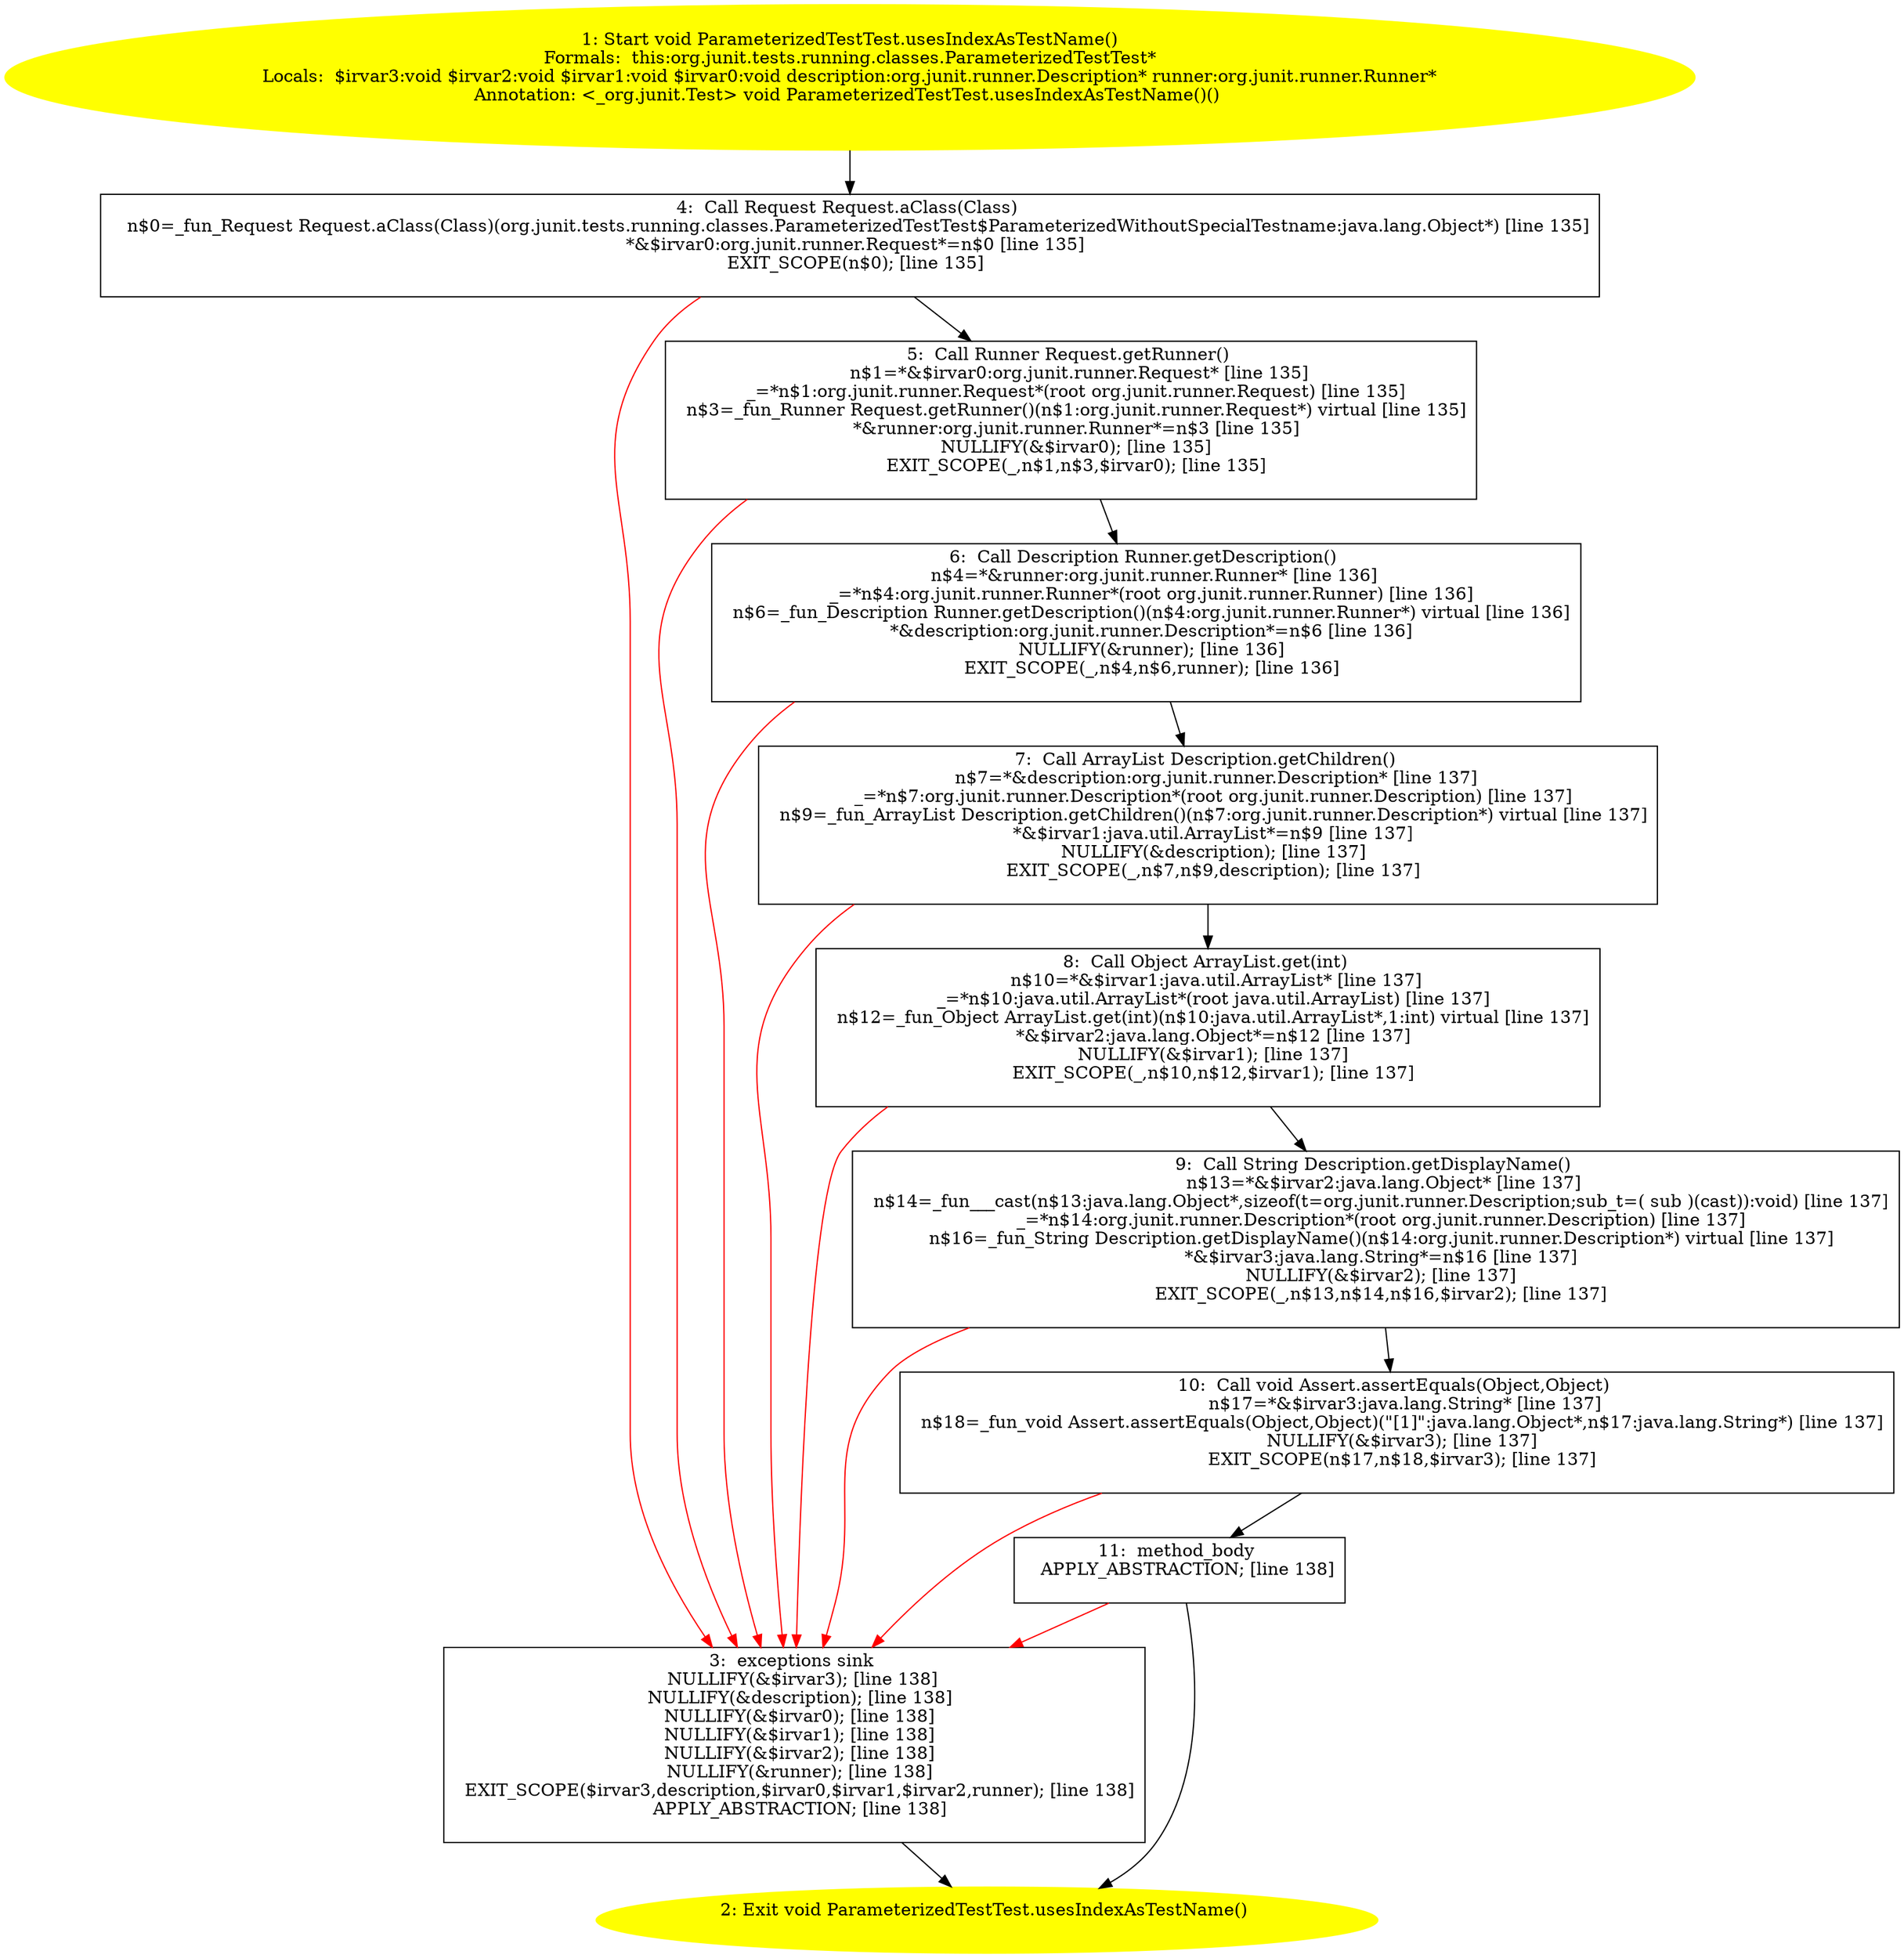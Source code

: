 /* @generated */
digraph cfg {
"org.junit.tests.running.classes.ParameterizedTestTest.usesIndexAsTestName():void.88bae1b9725f681ecdeb0f444ea068e3_1" [label="1: Start void ParameterizedTestTest.usesIndexAsTestName()\nFormals:  this:org.junit.tests.running.classes.ParameterizedTestTest*\nLocals:  $irvar3:void $irvar2:void $irvar1:void $irvar0:void description:org.junit.runner.Description* runner:org.junit.runner.Runner*\nAnnotation: <_org.junit.Test> void ParameterizedTestTest.usesIndexAsTestName()() \n  " color=yellow style=filled]
	

	 "org.junit.tests.running.classes.ParameterizedTestTest.usesIndexAsTestName():void.88bae1b9725f681ecdeb0f444ea068e3_1" -> "org.junit.tests.running.classes.ParameterizedTestTest.usesIndexAsTestName():void.88bae1b9725f681ecdeb0f444ea068e3_4" ;
"org.junit.tests.running.classes.ParameterizedTestTest.usesIndexAsTestName():void.88bae1b9725f681ecdeb0f444ea068e3_2" [label="2: Exit void ParameterizedTestTest.usesIndexAsTestName() \n  " color=yellow style=filled]
	

"org.junit.tests.running.classes.ParameterizedTestTest.usesIndexAsTestName():void.88bae1b9725f681ecdeb0f444ea068e3_3" [label="3:  exceptions sink \n   NULLIFY(&$irvar3); [line 138]\n  NULLIFY(&description); [line 138]\n  NULLIFY(&$irvar0); [line 138]\n  NULLIFY(&$irvar1); [line 138]\n  NULLIFY(&$irvar2); [line 138]\n  NULLIFY(&runner); [line 138]\n  EXIT_SCOPE($irvar3,description,$irvar0,$irvar1,$irvar2,runner); [line 138]\n  APPLY_ABSTRACTION; [line 138]\n " shape="box"]
	

	 "org.junit.tests.running.classes.ParameterizedTestTest.usesIndexAsTestName():void.88bae1b9725f681ecdeb0f444ea068e3_3" -> "org.junit.tests.running.classes.ParameterizedTestTest.usesIndexAsTestName():void.88bae1b9725f681ecdeb0f444ea068e3_2" ;
"org.junit.tests.running.classes.ParameterizedTestTest.usesIndexAsTestName():void.88bae1b9725f681ecdeb0f444ea068e3_4" [label="4:  Call Request Request.aClass(Class) \n   n$0=_fun_Request Request.aClass(Class)(org.junit.tests.running.classes.ParameterizedTestTest$ParameterizedWithoutSpecialTestname:java.lang.Object*) [line 135]\n  *&$irvar0:org.junit.runner.Request*=n$0 [line 135]\n  EXIT_SCOPE(n$0); [line 135]\n " shape="box"]
	

	 "org.junit.tests.running.classes.ParameterizedTestTest.usesIndexAsTestName():void.88bae1b9725f681ecdeb0f444ea068e3_4" -> "org.junit.tests.running.classes.ParameterizedTestTest.usesIndexAsTestName():void.88bae1b9725f681ecdeb0f444ea068e3_5" ;
	 "org.junit.tests.running.classes.ParameterizedTestTest.usesIndexAsTestName():void.88bae1b9725f681ecdeb0f444ea068e3_4" -> "org.junit.tests.running.classes.ParameterizedTestTest.usesIndexAsTestName():void.88bae1b9725f681ecdeb0f444ea068e3_3" [color="red" ];
"org.junit.tests.running.classes.ParameterizedTestTest.usesIndexAsTestName():void.88bae1b9725f681ecdeb0f444ea068e3_5" [label="5:  Call Runner Request.getRunner() \n   n$1=*&$irvar0:org.junit.runner.Request* [line 135]\n  _=*n$1:org.junit.runner.Request*(root org.junit.runner.Request) [line 135]\n  n$3=_fun_Runner Request.getRunner()(n$1:org.junit.runner.Request*) virtual [line 135]\n  *&runner:org.junit.runner.Runner*=n$3 [line 135]\n  NULLIFY(&$irvar0); [line 135]\n  EXIT_SCOPE(_,n$1,n$3,$irvar0); [line 135]\n " shape="box"]
	

	 "org.junit.tests.running.classes.ParameterizedTestTest.usesIndexAsTestName():void.88bae1b9725f681ecdeb0f444ea068e3_5" -> "org.junit.tests.running.classes.ParameterizedTestTest.usesIndexAsTestName():void.88bae1b9725f681ecdeb0f444ea068e3_6" ;
	 "org.junit.tests.running.classes.ParameterizedTestTest.usesIndexAsTestName():void.88bae1b9725f681ecdeb0f444ea068e3_5" -> "org.junit.tests.running.classes.ParameterizedTestTest.usesIndexAsTestName():void.88bae1b9725f681ecdeb0f444ea068e3_3" [color="red" ];
"org.junit.tests.running.classes.ParameterizedTestTest.usesIndexAsTestName():void.88bae1b9725f681ecdeb0f444ea068e3_6" [label="6:  Call Description Runner.getDescription() \n   n$4=*&runner:org.junit.runner.Runner* [line 136]\n  _=*n$4:org.junit.runner.Runner*(root org.junit.runner.Runner) [line 136]\n  n$6=_fun_Description Runner.getDescription()(n$4:org.junit.runner.Runner*) virtual [line 136]\n  *&description:org.junit.runner.Description*=n$6 [line 136]\n  NULLIFY(&runner); [line 136]\n  EXIT_SCOPE(_,n$4,n$6,runner); [line 136]\n " shape="box"]
	

	 "org.junit.tests.running.classes.ParameterizedTestTest.usesIndexAsTestName():void.88bae1b9725f681ecdeb0f444ea068e3_6" -> "org.junit.tests.running.classes.ParameterizedTestTest.usesIndexAsTestName():void.88bae1b9725f681ecdeb0f444ea068e3_7" ;
	 "org.junit.tests.running.classes.ParameterizedTestTest.usesIndexAsTestName():void.88bae1b9725f681ecdeb0f444ea068e3_6" -> "org.junit.tests.running.classes.ParameterizedTestTest.usesIndexAsTestName():void.88bae1b9725f681ecdeb0f444ea068e3_3" [color="red" ];
"org.junit.tests.running.classes.ParameterizedTestTest.usesIndexAsTestName():void.88bae1b9725f681ecdeb0f444ea068e3_7" [label="7:  Call ArrayList Description.getChildren() \n   n$7=*&description:org.junit.runner.Description* [line 137]\n  _=*n$7:org.junit.runner.Description*(root org.junit.runner.Description) [line 137]\n  n$9=_fun_ArrayList Description.getChildren()(n$7:org.junit.runner.Description*) virtual [line 137]\n  *&$irvar1:java.util.ArrayList*=n$9 [line 137]\n  NULLIFY(&description); [line 137]\n  EXIT_SCOPE(_,n$7,n$9,description); [line 137]\n " shape="box"]
	

	 "org.junit.tests.running.classes.ParameterizedTestTest.usesIndexAsTestName():void.88bae1b9725f681ecdeb0f444ea068e3_7" -> "org.junit.tests.running.classes.ParameterizedTestTest.usesIndexAsTestName():void.88bae1b9725f681ecdeb0f444ea068e3_8" ;
	 "org.junit.tests.running.classes.ParameterizedTestTest.usesIndexAsTestName():void.88bae1b9725f681ecdeb0f444ea068e3_7" -> "org.junit.tests.running.classes.ParameterizedTestTest.usesIndexAsTestName():void.88bae1b9725f681ecdeb0f444ea068e3_3" [color="red" ];
"org.junit.tests.running.classes.ParameterizedTestTest.usesIndexAsTestName():void.88bae1b9725f681ecdeb0f444ea068e3_8" [label="8:  Call Object ArrayList.get(int) \n   n$10=*&$irvar1:java.util.ArrayList* [line 137]\n  _=*n$10:java.util.ArrayList*(root java.util.ArrayList) [line 137]\n  n$12=_fun_Object ArrayList.get(int)(n$10:java.util.ArrayList*,1:int) virtual [line 137]\n  *&$irvar2:java.lang.Object*=n$12 [line 137]\n  NULLIFY(&$irvar1); [line 137]\n  EXIT_SCOPE(_,n$10,n$12,$irvar1); [line 137]\n " shape="box"]
	

	 "org.junit.tests.running.classes.ParameterizedTestTest.usesIndexAsTestName():void.88bae1b9725f681ecdeb0f444ea068e3_8" -> "org.junit.tests.running.classes.ParameterizedTestTest.usesIndexAsTestName():void.88bae1b9725f681ecdeb0f444ea068e3_9" ;
	 "org.junit.tests.running.classes.ParameterizedTestTest.usesIndexAsTestName():void.88bae1b9725f681ecdeb0f444ea068e3_8" -> "org.junit.tests.running.classes.ParameterizedTestTest.usesIndexAsTestName():void.88bae1b9725f681ecdeb0f444ea068e3_3" [color="red" ];
"org.junit.tests.running.classes.ParameterizedTestTest.usesIndexAsTestName():void.88bae1b9725f681ecdeb0f444ea068e3_9" [label="9:  Call String Description.getDisplayName() \n   n$13=*&$irvar2:java.lang.Object* [line 137]\n  n$14=_fun___cast(n$13:java.lang.Object*,sizeof(t=org.junit.runner.Description;sub_t=( sub )(cast)):void) [line 137]\n  _=*n$14:org.junit.runner.Description*(root org.junit.runner.Description) [line 137]\n  n$16=_fun_String Description.getDisplayName()(n$14:org.junit.runner.Description*) virtual [line 137]\n  *&$irvar3:java.lang.String*=n$16 [line 137]\n  NULLIFY(&$irvar2); [line 137]\n  EXIT_SCOPE(_,n$13,n$14,n$16,$irvar2); [line 137]\n " shape="box"]
	

	 "org.junit.tests.running.classes.ParameterizedTestTest.usesIndexAsTestName():void.88bae1b9725f681ecdeb0f444ea068e3_9" -> "org.junit.tests.running.classes.ParameterizedTestTest.usesIndexAsTestName():void.88bae1b9725f681ecdeb0f444ea068e3_10" ;
	 "org.junit.tests.running.classes.ParameterizedTestTest.usesIndexAsTestName():void.88bae1b9725f681ecdeb0f444ea068e3_9" -> "org.junit.tests.running.classes.ParameterizedTestTest.usesIndexAsTestName():void.88bae1b9725f681ecdeb0f444ea068e3_3" [color="red" ];
"org.junit.tests.running.classes.ParameterizedTestTest.usesIndexAsTestName():void.88bae1b9725f681ecdeb0f444ea068e3_10" [label="10:  Call void Assert.assertEquals(Object,Object) \n   n$17=*&$irvar3:java.lang.String* [line 137]\n  n$18=_fun_void Assert.assertEquals(Object,Object)(\"[1]\":java.lang.Object*,n$17:java.lang.String*) [line 137]\n  NULLIFY(&$irvar3); [line 137]\n  EXIT_SCOPE(n$17,n$18,$irvar3); [line 137]\n " shape="box"]
	

	 "org.junit.tests.running.classes.ParameterizedTestTest.usesIndexAsTestName():void.88bae1b9725f681ecdeb0f444ea068e3_10" -> "org.junit.tests.running.classes.ParameterizedTestTest.usesIndexAsTestName():void.88bae1b9725f681ecdeb0f444ea068e3_11" ;
	 "org.junit.tests.running.classes.ParameterizedTestTest.usesIndexAsTestName():void.88bae1b9725f681ecdeb0f444ea068e3_10" -> "org.junit.tests.running.classes.ParameterizedTestTest.usesIndexAsTestName():void.88bae1b9725f681ecdeb0f444ea068e3_3" [color="red" ];
"org.junit.tests.running.classes.ParameterizedTestTest.usesIndexAsTestName():void.88bae1b9725f681ecdeb0f444ea068e3_11" [label="11:  method_body \n   APPLY_ABSTRACTION; [line 138]\n " shape="box"]
	

	 "org.junit.tests.running.classes.ParameterizedTestTest.usesIndexAsTestName():void.88bae1b9725f681ecdeb0f444ea068e3_11" -> "org.junit.tests.running.classes.ParameterizedTestTest.usesIndexAsTestName():void.88bae1b9725f681ecdeb0f444ea068e3_2" ;
	 "org.junit.tests.running.classes.ParameterizedTestTest.usesIndexAsTestName():void.88bae1b9725f681ecdeb0f444ea068e3_11" -> "org.junit.tests.running.classes.ParameterizedTestTest.usesIndexAsTestName():void.88bae1b9725f681ecdeb0f444ea068e3_3" [color="red" ];
}
